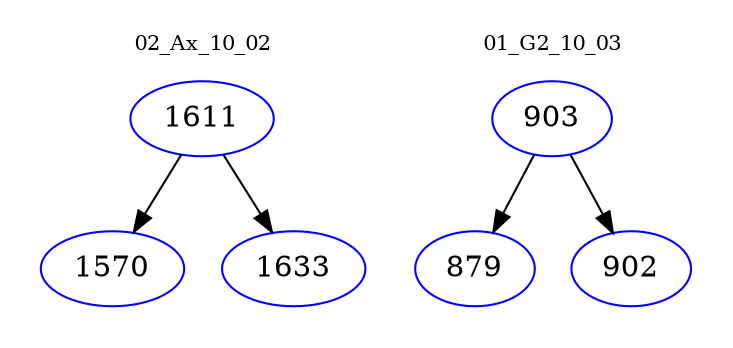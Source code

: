 digraph{
subgraph cluster_0 {
color = white
label = "02_Ax_10_02";
fontsize=10;
T0_1611 [label="1611", color="blue"]
T0_1611 -> T0_1570 [color="black"]
T0_1570 [label="1570", color="blue"]
T0_1611 -> T0_1633 [color="black"]
T0_1633 [label="1633", color="blue"]
}
subgraph cluster_1 {
color = white
label = "01_G2_10_03";
fontsize=10;
T1_903 [label="903", color="blue"]
T1_903 -> T1_879 [color="black"]
T1_879 [label="879", color="blue"]
T1_903 -> T1_902 [color="black"]
T1_902 [label="902", color="blue"]
}
}
